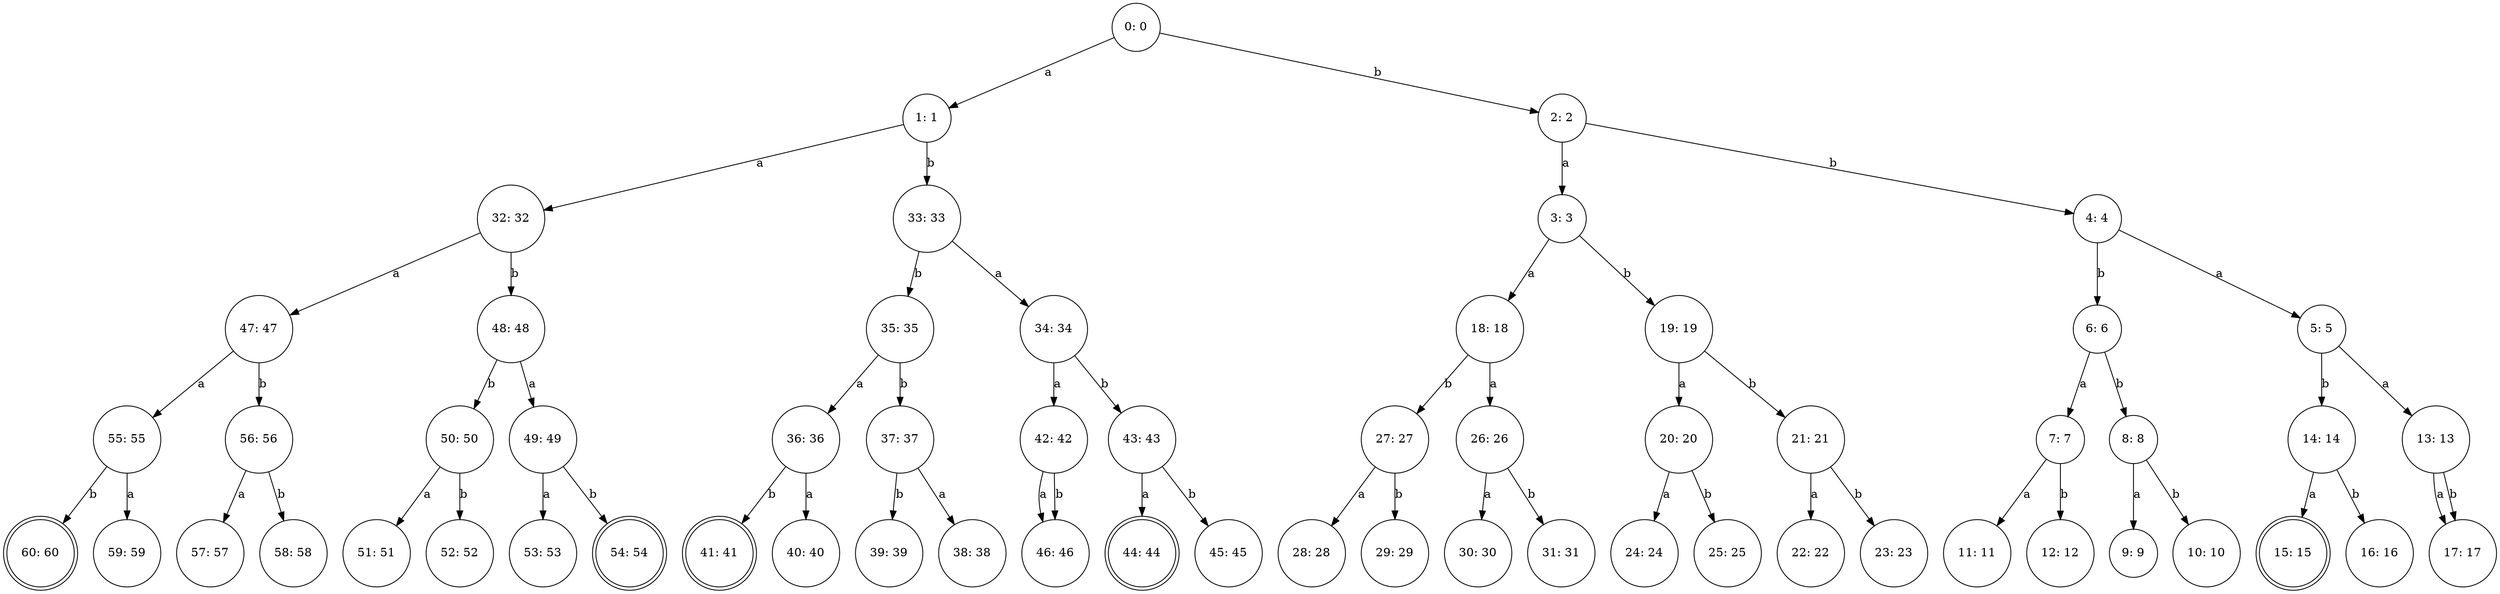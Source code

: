 digraph G {
node_14 [shape=circle,label="14: 14"];
	node_14 -> node_15 [label="a"];
	node_14 -> node_16 [label="b"];
node_32 [shape=circle,label="32: 32"];
	node_32 -> node_47 [label="a"];
	node_32 -> node_48 [label="b"];
node_1 [shape=circle,label="1: 1"];
	node_1 -> node_32 [label="a"];
	node_1 -> node_33 [label="b"];
node_50 [shape=circle,label="50: 50"];
	node_50 -> node_51 [label="a"];
	node_50 -> node_52 [label="b"];
node_22 [shape=circle,label="22: 22"];
node_35 [shape=circle,label="35: 35"];
	node_35 -> node_36 [label="a"];
	node_35 -> node_37 [label="b"];
node_6 [shape=circle,label="6: 6"];
	node_6 -> node_7 [label="a"];
	node_6 -> node_8 [label="b"];
node_9 [shape=circle,label="9: 9"];
node_28 [shape=circle,label="28: 28"];
node_57 [shape=circle,label="57: 57"];
node_39 [shape=circle,label="39: 39"];
node_24 [shape=circle,label="24: 24"];
node_34 [shape=circle,label="34: 34"];
	node_34 -> node_42 [label="a"];
	node_34 -> node_43 [label="b"];
node_5 [shape=circle,label="5: 5"];
	node_5 -> node_13 [label="a"];
	node_5 -> node_14 [label="b"];
node_53 [shape=circle,label="53: 53"];
node_3 [shape=circle,label="3: 3"];
	node_3 -> node_18 [label="a"];
	node_3 -> node_19 [label="b"];
node_7 [shape=circle,label="7: 7"];
	node_7 -> node_11 [label="a"];
	node_7 -> node_12 [label="b"];
node_8 [shape=circle,label="8: 8"];
	node_8 -> node_9 [label="a"];
	node_8 -> node_10 [label="b"];
node_41 [shape=doublecircle,label="41: 41"];
node_27 [shape=circle,label="27: 27"];
	node_27 -> node_28 [label="a"];
	node_27 -> node_29 [label="b"];
node_58 [shape=circle,label="58: 58"];
node_17 [shape=circle,label="17: 17"];
node_16 [shape=circle,label="16: 16"];
node_44 [shape=doublecircle,label="44: 44"];
node_51 [shape=circle,label="51: 51"];
node_60 [shape=doublecircle,label="60: 60"];
node_46 [shape=circle,label="46: 46"];
node_40 [shape=circle,label="40: 40"];
node_0 [shape=circle,label="0: 0"];
	node_0 -> node_1 [label="a"];
	node_0 -> node_2 [label="b"];
node_54 [shape=doublecircle,label="54: 54"];
node_25 [shape=circle,label="25: 25"];
node_12 [shape=circle,label="12: 12"];
node_2 [shape=circle,label="2: 2"];
	node_2 -> node_3 [label="a"];
	node_2 -> node_4 [label="b"];
node_43 [shape=circle,label="43: 43"];
	node_43 -> node_44 [label="a"];
	node_43 -> node_45 [label="b"];
node_13 [shape=circle,label="13: 13"];
	node_13 -> node_17 [label="a"];
	node_13 -> node_17 [label="b"];
node_59 [shape=circle,label="59: 59"];
node_11 [shape=circle,label="11: 11"];
node_19 [shape=circle,label="19: 19"];
	node_19 -> node_20 [label="a"];
	node_19 -> node_21 [label="b"];
node_30 [shape=circle,label="30: 30"];
node_37 [shape=circle,label="37: 37"];
	node_37 -> node_38 [label="a"];
	node_37 -> node_39 [label="b"];
node_26 [shape=circle,label="26: 26"];
	node_26 -> node_30 [label="a"];
	node_26 -> node_31 [label="b"];
node_47 [shape=circle,label="47: 47"];
	node_47 -> node_55 [label="a"];
	node_47 -> node_56 [label="b"];
node_48 [shape=circle,label="48: 48"];
	node_48 -> node_49 [label="a"];
	node_48 -> node_50 [label="b"];
node_23 [shape=circle,label="23: 23"];
node_52 [shape=circle,label="52: 52"];
node_20 [shape=circle,label="20: 20"];
	node_20 -> node_24 [label="a"];
	node_20 -> node_25 [label="b"];
node_10 [shape=circle,label="10: 10"];
node_29 [shape=circle,label="29: 29"];
node_38 [shape=circle,label="38: 38"];
node_49 [shape=circle,label="49: 49"];
	node_49 -> node_53 [label="a"];
	node_49 -> node_54 [label="b"];
node_21 [shape=circle,label="21: 21"];
	node_21 -> node_22 [label="a"];
	node_21 -> node_23 [label="b"];
node_36 [shape=circle,label="36: 36"];
	node_36 -> node_40 [label="a"];
	node_36 -> node_41 [label="b"];
node_55 [shape=circle,label="55: 55"];
	node_55 -> node_59 [label="a"];
	node_55 -> node_60 [label="b"];
node_31 [shape=circle,label="31: 31"];
node_42 [shape=circle,label="42: 42"];
	node_42 -> node_46 [label="a"];
	node_42 -> node_46 [label="b"];
node_4 [shape=circle,label="4: 4"];
	node_4 -> node_5 [label="a"];
	node_4 -> node_6 [label="b"];
node_33 [shape=circle,label="33: 33"];
	node_33 -> node_34 [label="a"];
	node_33 -> node_35 [label="b"];
node_56 [shape=circle,label="56: 56"];
	node_56 -> node_57 [label="a"];
	node_56 -> node_58 [label="b"];
node_15 [shape=doublecircle,label="15: 15"];
node_18 [shape=circle,label="18: 18"];
	node_18 -> node_26 [label="a"];
	node_18 -> node_27 [label="b"];
node_45 [shape=circle,label="45: 45"];
}
